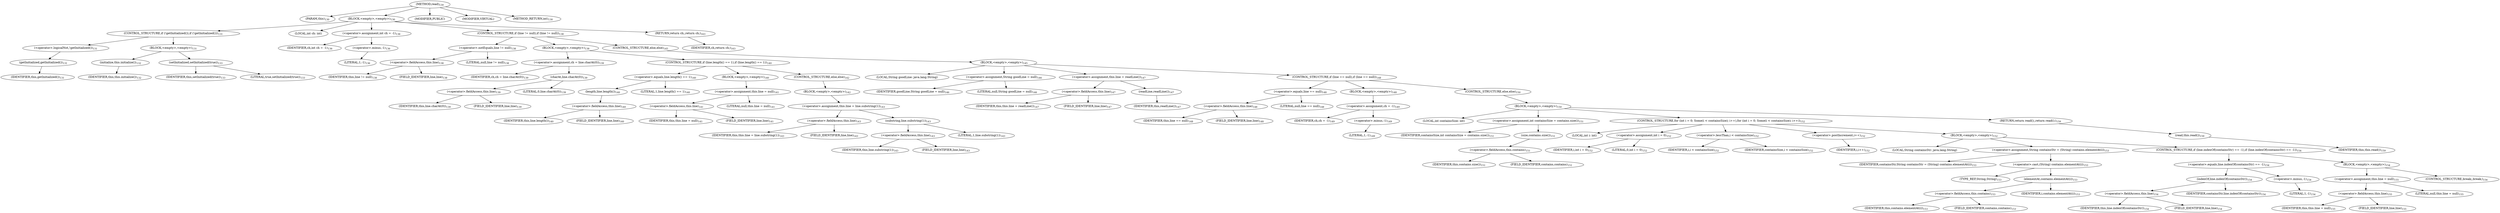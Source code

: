 digraph "read" {  
"95" [label = <(METHOD,read)<SUB>130</SUB>> ]
"8" [label = <(PARAM,this)<SUB>130</SUB>> ]
"96" [label = <(BLOCK,&lt;empty&gt;,&lt;empty&gt;)<SUB>130</SUB>> ]
"97" [label = <(CONTROL_STRUCTURE,if (!getInitialized()),if (!getInitialized()))<SUB>131</SUB>> ]
"98" [label = <(&lt;operator&gt;.logicalNot,!getInitialized())<SUB>131</SUB>> ]
"99" [label = <(getInitialized,getInitialized())<SUB>131</SUB>> ]
"7" [label = <(IDENTIFIER,this,getInitialized())<SUB>131</SUB>> ]
"100" [label = <(BLOCK,&lt;empty&gt;,&lt;empty&gt;)<SUB>131</SUB>> ]
"101" [label = <(initialize,this.initialize())<SUB>132</SUB>> ]
"9" [label = <(IDENTIFIER,this,this.initialize())<SUB>132</SUB>> ]
"102" [label = <(setInitialized,setInitialized(true))<SUB>133</SUB>> ]
"10" [label = <(IDENTIFIER,this,setInitialized(true))<SUB>133</SUB>> ]
"103" [label = <(LITERAL,true,setInitialized(true))<SUB>133</SUB>> ]
"104" [label = <(LOCAL,int ch: int)> ]
"105" [label = <(&lt;operator&gt;.assignment,int ch = -1)<SUB>136</SUB>> ]
"106" [label = <(IDENTIFIER,ch,int ch = -1)<SUB>136</SUB>> ]
"107" [label = <(&lt;operator&gt;.minus,-1)<SUB>136</SUB>> ]
"108" [label = <(LITERAL,1,-1)<SUB>136</SUB>> ]
"109" [label = <(CONTROL_STRUCTURE,if (line != null),if (line != null))<SUB>138</SUB>> ]
"110" [label = <(&lt;operator&gt;.notEquals,line != null)<SUB>138</SUB>> ]
"111" [label = <(&lt;operator&gt;.fieldAccess,this.line)<SUB>138</SUB>> ]
"112" [label = <(IDENTIFIER,this,line != null)<SUB>138</SUB>> ]
"113" [label = <(FIELD_IDENTIFIER,line,line)<SUB>138</SUB>> ]
"114" [label = <(LITERAL,null,line != null)<SUB>138</SUB>> ]
"115" [label = <(BLOCK,&lt;empty&gt;,&lt;empty&gt;)<SUB>138</SUB>> ]
"116" [label = <(&lt;operator&gt;.assignment,ch = line.charAt(0))<SUB>139</SUB>> ]
"117" [label = <(IDENTIFIER,ch,ch = line.charAt(0))<SUB>139</SUB>> ]
"118" [label = <(charAt,line.charAt(0))<SUB>139</SUB>> ]
"119" [label = <(&lt;operator&gt;.fieldAccess,this.line)<SUB>139</SUB>> ]
"120" [label = <(IDENTIFIER,this,line.charAt(0))<SUB>139</SUB>> ]
"121" [label = <(FIELD_IDENTIFIER,line,line)<SUB>139</SUB>> ]
"122" [label = <(LITERAL,0,line.charAt(0))<SUB>139</SUB>> ]
"123" [label = <(CONTROL_STRUCTURE,if (line.length() == 1),if (line.length() == 1))<SUB>140</SUB>> ]
"124" [label = <(&lt;operator&gt;.equals,line.length() == 1)<SUB>140</SUB>> ]
"125" [label = <(length,line.length())<SUB>140</SUB>> ]
"126" [label = <(&lt;operator&gt;.fieldAccess,this.line)<SUB>140</SUB>> ]
"127" [label = <(IDENTIFIER,this,line.length())<SUB>140</SUB>> ]
"128" [label = <(FIELD_IDENTIFIER,line,line)<SUB>140</SUB>> ]
"129" [label = <(LITERAL,1,line.length() == 1)<SUB>140</SUB>> ]
"130" [label = <(BLOCK,&lt;empty&gt;,&lt;empty&gt;)<SUB>140</SUB>> ]
"131" [label = <(&lt;operator&gt;.assignment,this.line = null)<SUB>141</SUB>> ]
"132" [label = <(&lt;operator&gt;.fieldAccess,this.line)<SUB>141</SUB>> ]
"133" [label = <(IDENTIFIER,this,this.line = null)<SUB>141</SUB>> ]
"134" [label = <(FIELD_IDENTIFIER,line,line)<SUB>141</SUB>> ]
"135" [label = <(LITERAL,null,this.line = null)<SUB>141</SUB>> ]
"136" [label = <(CONTROL_STRUCTURE,else,else)<SUB>142</SUB>> ]
"137" [label = <(BLOCK,&lt;empty&gt;,&lt;empty&gt;)<SUB>142</SUB>> ]
"138" [label = <(&lt;operator&gt;.assignment,this.line = line.substring(1))<SUB>143</SUB>> ]
"139" [label = <(&lt;operator&gt;.fieldAccess,this.line)<SUB>143</SUB>> ]
"140" [label = <(IDENTIFIER,this,this.line = line.substring(1))<SUB>143</SUB>> ]
"141" [label = <(FIELD_IDENTIFIER,line,line)<SUB>143</SUB>> ]
"142" [label = <(substring,line.substring(1))<SUB>143</SUB>> ]
"143" [label = <(&lt;operator&gt;.fieldAccess,this.line)<SUB>143</SUB>> ]
"144" [label = <(IDENTIFIER,this,line.substring(1))<SUB>143</SUB>> ]
"145" [label = <(FIELD_IDENTIFIER,line,line)<SUB>143</SUB>> ]
"146" [label = <(LITERAL,1,line.substring(1))<SUB>143</SUB>> ]
"147" [label = <(CONTROL_STRUCTURE,else,else)<SUB>145</SUB>> ]
"148" [label = <(BLOCK,&lt;empty&gt;,&lt;empty&gt;)<SUB>145</SUB>> ]
"149" [label = <(LOCAL,String goodLine: java.lang.String)> ]
"150" [label = <(&lt;operator&gt;.assignment,String goodLine = null)<SUB>146</SUB>> ]
"151" [label = <(IDENTIFIER,goodLine,String goodLine = null)<SUB>146</SUB>> ]
"152" [label = <(LITERAL,null,String goodLine = null)<SUB>146</SUB>> ]
"153" [label = <(&lt;operator&gt;.assignment,this.line = readLine())<SUB>147</SUB>> ]
"154" [label = <(&lt;operator&gt;.fieldAccess,this.line)<SUB>147</SUB>> ]
"155" [label = <(IDENTIFIER,this,this.line = readLine())<SUB>147</SUB>> ]
"156" [label = <(FIELD_IDENTIFIER,line,line)<SUB>147</SUB>> ]
"157" [label = <(readLine,readLine())<SUB>147</SUB>> ]
"11" [label = <(IDENTIFIER,this,readLine())<SUB>147</SUB>> ]
"158" [label = <(CONTROL_STRUCTURE,if (line == null),if (line == null))<SUB>148</SUB>> ]
"159" [label = <(&lt;operator&gt;.equals,line == null)<SUB>148</SUB>> ]
"160" [label = <(&lt;operator&gt;.fieldAccess,this.line)<SUB>148</SUB>> ]
"161" [label = <(IDENTIFIER,this,line == null)<SUB>148</SUB>> ]
"162" [label = <(FIELD_IDENTIFIER,line,line)<SUB>148</SUB>> ]
"163" [label = <(LITERAL,null,line == null)<SUB>148</SUB>> ]
"164" [label = <(BLOCK,&lt;empty&gt;,&lt;empty&gt;)<SUB>148</SUB>> ]
"165" [label = <(&lt;operator&gt;.assignment,ch = -1)<SUB>149</SUB>> ]
"166" [label = <(IDENTIFIER,ch,ch = -1)<SUB>149</SUB>> ]
"167" [label = <(&lt;operator&gt;.minus,-1)<SUB>149</SUB>> ]
"168" [label = <(LITERAL,1,-1)<SUB>149</SUB>> ]
"169" [label = <(CONTROL_STRUCTURE,else,else)<SUB>150</SUB>> ]
"170" [label = <(BLOCK,&lt;empty&gt;,&lt;empty&gt;)<SUB>150</SUB>> ]
"171" [label = <(LOCAL,int containsSize: int)> ]
"172" [label = <(&lt;operator&gt;.assignment,int containsSize = contains.size())<SUB>151</SUB>> ]
"173" [label = <(IDENTIFIER,containsSize,int containsSize = contains.size())<SUB>151</SUB>> ]
"174" [label = <(size,contains.size())<SUB>151</SUB>> ]
"175" [label = <(&lt;operator&gt;.fieldAccess,this.contains)<SUB>151</SUB>> ]
"176" [label = <(IDENTIFIER,this,contains.size())<SUB>151</SUB>> ]
"177" [label = <(FIELD_IDENTIFIER,contains,contains)<SUB>151</SUB>> ]
"178" [label = <(CONTROL_STRUCTURE,for (int i = 0; Some(i &lt; containsSize); i++),for (int i = 0; Some(i &lt; containsSize); i++))<SUB>152</SUB>> ]
"179" [label = <(LOCAL,int i: int)> ]
"180" [label = <(&lt;operator&gt;.assignment,int i = 0)<SUB>152</SUB>> ]
"181" [label = <(IDENTIFIER,i,int i = 0)<SUB>152</SUB>> ]
"182" [label = <(LITERAL,0,int i = 0)<SUB>152</SUB>> ]
"183" [label = <(&lt;operator&gt;.lessThan,i &lt; containsSize)<SUB>152</SUB>> ]
"184" [label = <(IDENTIFIER,i,i &lt; containsSize)<SUB>152</SUB>> ]
"185" [label = <(IDENTIFIER,containsSize,i &lt; containsSize)<SUB>152</SUB>> ]
"186" [label = <(&lt;operator&gt;.postIncrement,i++)<SUB>152</SUB>> ]
"187" [label = <(IDENTIFIER,i,i++)<SUB>152</SUB>> ]
"188" [label = <(BLOCK,&lt;empty&gt;,&lt;empty&gt;)<SUB>152</SUB>> ]
"189" [label = <(LOCAL,String containsStr: java.lang.String)> ]
"190" [label = <(&lt;operator&gt;.assignment,String containsStr = (String) contains.elementAt(i))<SUB>153</SUB>> ]
"191" [label = <(IDENTIFIER,containsStr,String containsStr = (String) contains.elementAt(i))<SUB>153</SUB>> ]
"192" [label = <(&lt;operator&gt;.cast,(String) contains.elementAt(i))<SUB>153</SUB>> ]
"193" [label = <(TYPE_REF,String,String)<SUB>153</SUB>> ]
"194" [label = <(elementAt,contains.elementAt(i))<SUB>153</SUB>> ]
"195" [label = <(&lt;operator&gt;.fieldAccess,this.contains)<SUB>153</SUB>> ]
"196" [label = <(IDENTIFIER,this,contains.elementAt(i))<SUB>153</SUB>> ]
"197" [label = <(FIELD_IDENTIFIER,contains,contains)<SUB>153</SUB>> ]
"198" [label = <(IDENTIFIER,i,contains.elementAt(i))<SUB>153</SUB>> ]
"199" [label = <(CONTROL_STRUCTURE,if (line.indexOf(containsStr) == -1),if (line.indexOf(containsStr) == -1))<SUB>154</SUB>> ]
"200" [label = <(&lt;operator&gt;.equals,line.indexOf(containsStr) == -1)<SUB>154</SUB>> ]
"201" [label = <(indexOf,line.indexOf(containsStr))<SUB>154</SUB>> ]
"202" [label = <(&lt;operator&gt;.fieldAccess,this.line)<SUB>154</SUB>> ]
"203" [label = <(IDENTIFIER,this,line.indexOf(containsStr))<SUB>154</SUB>> ]
"204" [label = <(FIELD_IDENTIFIER,line,line)<SUB>154</SUB>> ]
"205" [label = <(IDENTIFIER,containsStr,line.indexOf(containsStr))<SUB>154</SUB>> ]
"206" [label = <(&lt;operator&gt;.minus,-1)<SUB>154</SUB>> ]
"207" [label = <(LITERAL,1,-1)<SUB>154</SUB>> ]
"208" [label = <(BLOCK,&lt;empty&gt;,&lt;empty&gt;)<SUB>154</SUB>> ]
"209" [label = <(&lt;operator&gt;.assignment,this.line = null)<SUB>155</SUB>> ]
"210" [label = <(&lt;operator&gt;.fieldAccess,this.line)<SUB>155</SUB>> ]
"211" [label = <(IDENTIFIER,this,this.line = null)<SUB>155</SUB>> ]
"212" [label = <(FIELD_IDENTIFIER,line,line)<SUB>155</SUB>> ]
"213" [label = <(LITERAL,null,this.line = null)<SUB>155</SUB>> ]
"214" [label = <(CONTROL_STRUCTURE,break;,break;)<SUB>156</SUB>> ]
"215" [label = <(RETURN,return read();,return read();)<SUB>159</SUB>> ]
"216" [label = <(read,this.read())<SUB>159</SUB>> ]
"12" [label = <(IDENTIFIER,this,this.read())<SUB>159</SUB>> ]
"217" [label = <(RETURN,return ch;,return ch;)<SUB>163</SUB>> ]
"218" [label = <(IDENTIFIER,ch,return ch;)<SUB>163</SUB>> ]
"219" [label = <(MODIFIER,PUBLIC)> ]
"220" [label = <(MODIFIER,VIRTUAL)> ]
"221" [label = <(METHOD_RETURN,int)<SUB>130</SUB>> ]
  "95" -> "8" 
  "95" -> "96" 
  "95" -> "219" 
  "95" -> "220" 
  "95" -> "221" 
  "96" -> "97" 
  "96" -> "104" 
  "96" -> "105" 
  "96" -> "109" 
  "96" -> "217" 
  "97" -> "98" 
  "97" -> "100" 
  "98" -> "99" 
  "99" -> "7" 
  "100" -> "101" 
  "100" -> "102" 
  "101" -> "9" 
  "102" -> "10" 
  "102" -> "103" 
  "105" -> "106" 
  "105" -> "107" 
  "107" -> "108" 
  "109" -> "110" 
  "109" -> "115" 
  "109" -> "147" 
  "110" -> "111" 
  "110" -> "114" 
  "111" -> "112" 
  "111" -> "113" 
  "115" -> "116" 
  "115" -> "123" 
  "116" -> "117" 
  "116" -> "118" 
  "118" -> "119" 
  "118" -> "122" 
  "119" -> "120" 
  "119" -> "121" 
  "123" -> "124" 
  "123" -> "130" 
  "123" -> "136" 
  "124" -> "125" 
  "124" -> "129" 
  "125" -> "126" 
  "126" -> "127" 
  "126" -> "128" 
  "130" -> "131" 
  "131" -> "132" 
  "131" -> "135" 
  "132" -> "133" 
  "132" -> "134" 
  "136" -> "137" 
  "137" -> "138" 
  "138" -> "139" 
  "138" -> "142" 
  "139" -> "140" 
  "139" -> "141" 
  "142" -> "143" 
  "142" -> "146" 
  "143" -> "144" 
  "143" -> "145" 
  "147" -> "148" 
  "148" -> "149" 
  "148" -> "150" 
  "148" -> "153" 
  "148" -> "158" 
  "150" -> "151" 
  "150" -> "152" 
  "153" -> "154" 
  "153" -> "157" 
  "154" -> "155" 
  "154" -> "156" 
  "157" -> "11" 
  "158" -> "159" 
  "158" -> "164" 
  "158" -> "169" 
  "159" -> "160" 
  "159" -> "163" 
  "160" -> "161" 
  "160" -> "162" 
  "164" -> "165" 
  "165" -> "166" 
  "165" -> "167" 
  "167" -> "168" 
  "169" -> "170" 
  "170" -> "171" 
  "170" -> "172" 
  "170" -> "178" 
  "170" -> "215" 
  "172" -> "173" 
  "172" -> "174" 
  "174" -> "175" 
  "175" -> "176" 
  "175" -> "177" 
  "178" -> "179" 
  "178" -> "180" 
  "178" -> "183" 
  "178" -> "186" 
  "178" -> "188" 
  "180" -> "181" 
  "180" -> "182" 
  "183" -> "184" 
  "183" -> "185" 
  "186" -> "187" 
  "188" -> "189" 
  "188" -> "190" 
  "188" -> "199" 
  "190" -> "191" 
  "190" -> "192" 
  "192" -> "193" 
  "192" -> "194" 
  "194" -> "195" 
  "194" -> "198" 
  "195" -> "196" 
  "195" -> "197" 
  "199" -> "200" 
  "199" -> "208" 
  "200" -> "201" 
  "200" -> "206" 
  "201" -> "202" 
  "201" -> "205" 
  "202" -> "203" 
  "202" -> "204" 
  "206" -> "207" 
  "208" -> "209" 
  "208" -> "214" 
  "209" -> "210" 
  "209" -> "213" 
  "210" -> "211" 
  "210" -> "212" 
  "215" -> "216" 
  "216" -> "12" 
  "217" -> "218" 
}
